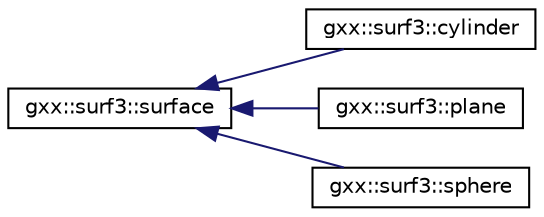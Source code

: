 digraph "Graphical Class Hierarchy"
{
  edge [fontname="Helvetica",fontsize="10",labelfontname="Helvetica",labelfontsize="10"];
  node [fontname="Helvetica",fontsize="10",shape=record];
  rankdir="LR";
  Node1 [label="gxx::surf3::surface",height=0.2,width=0.4,color="black", fillcolor="white", style="filled",URL="$classgxx_1_1surf3_1_1surface.html"];
  Node1 -> Node2 [dir="back",color="midnightblue",fontsize="10",style="solid",fontname="Helvetica"];
  Node2 [label="gxx::surf3::cylinder",height=0.2,width=0.4,color="black", fillcolor="white", style="filled",URL="$classgxx_1_1surf3_1_1cylinder.html"];
  Node1 -> Node3 [dir="back",color="midnightblue",fontsize="10",style="solid",fontname="Helvetica"];
  Node3 [label="gxx::surf3::plane",height=0.2,width=0.4,color="black", fillcolor="white", style="filled",URL="$classgxx_1_1surf3_1_1plane.html"];
  Node1 -> Node4 [dir="back",color="midnightblue",fontsize="10",style="solid",fontname="Helvetica"];
  Node4 [label="gxx::surf3::sphere",height=0.2,width=0.4,color="black", fillcolor="white", style="filled",URL="$classgxx_1_1surf3_1_1sphere.html"];
}
